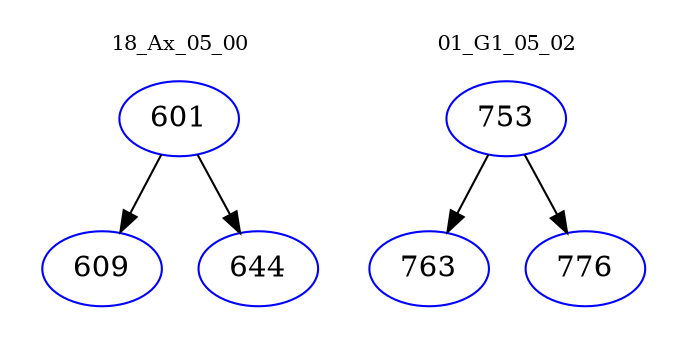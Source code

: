 digraph{
subgraph cluster_0 {
color = white
label = "18_Ax_05_00";
fontsize=10;
T0_601 [label="601", color="blue"]
T0_601 -> T0_609 [color="black"]
T0_609 [label="609", color="blue"]
T0_601 -> T0_644 [color="black"]
T0_644 [label="644", color="blue"]
}
subgraph cluster_1 {
color = white
label = "01_G1_05_02";
fontsize=10;
T1_753 [label="753", color="blue"]
T1_753 -> T1_763 [color="black"]
T1_763 [label="763", color="blue"]
T1_753 -> T1_776 [color="black"]
T1_776 [label="776", color="blue"]
}
}
